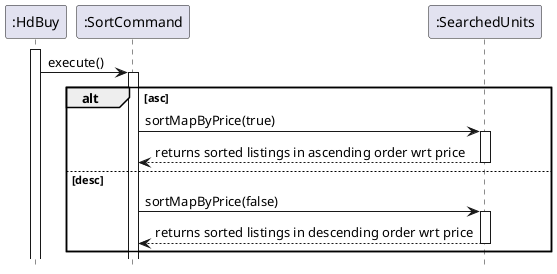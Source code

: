 @startuml
'https://plantuml.com/sequence-diagram
hide footbox
activate ":HdBuy"
":HdBuy" -> ":SortCommand": execute()
activate ":SortCommand"
        alt asc
            ":SortCommand" -> ":SearchedUnits": sortMapByPrice(true)
            activate ":SearchedUnits"
            ":SortCommand" <-- ":SearchedUnits": returns sorted listings in ascending order wrt price
            deactivate ":SearchedUnits"
        else desc
            ":SortCommand" -> ":SearchedUnits": sortMapByPrice(false)
            activate ":SearchedUnits"
            ":SortCommand" <-- ":SearchedUnits": returns sorted listings in descending order wrt price
            deactivate ":SearchedUnits"

        end
@enduml